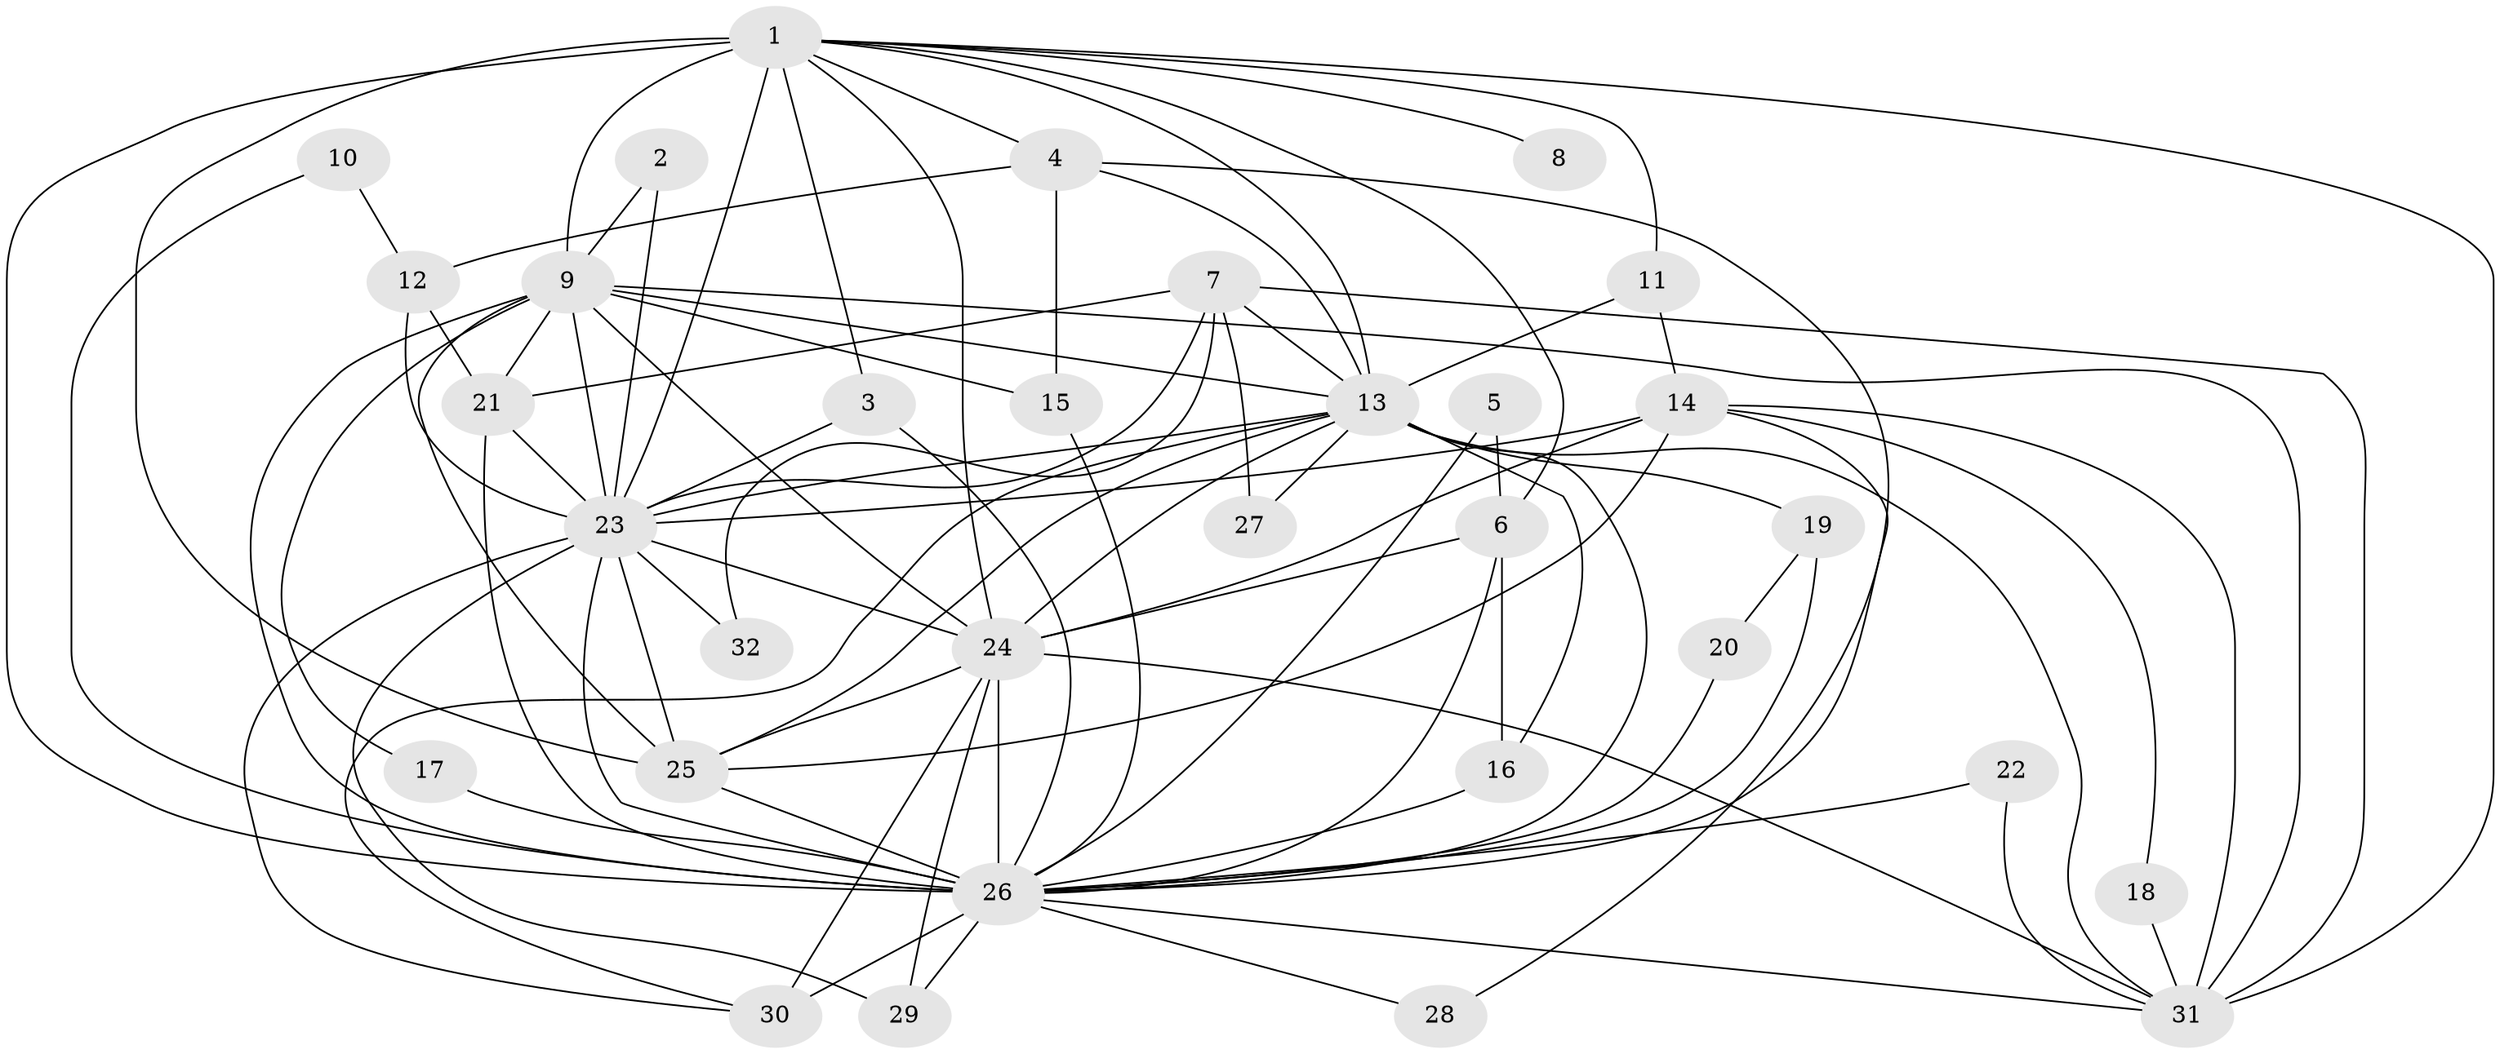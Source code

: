 // original degree distribution, {16: 0.031746031746031744, 11: 0.031746031746031744, 13: 0.015873015873015872, 17: 0.015873015873015872, 15: 0.015873015873015872, 14: 0.015873015873015872, 22: 0.015873015873015872, 18: 0.015873015873015872, 4: 0.07936507936507936, 5: 0.07936507936507936, 2: 0.5079365079365079, 6: 0.015873015873015872, 3: 0.14285714285714285, 7: 0.015873015873015872}
// Generated by graph-tools (version 1.1) at 2025/25/03/09/25 03:25:42]
// undirected, 32 vertices, 88 edges
graph export_dot {
graph [start="1"]
  node [color=gray90,style=filled];
  1;
  2;
  3;
  4;
  5;
  6;
  7;
  8;
  9;
  10;
  11;
  12;
  13;
  14;
  15;
  16;
  17;
  18;
  19;
  20;
  21;
  22;
  23;
  24;
  25;
  26;
  27;
  28;
  29;
  30;
  31;
  32;
  1 -- 3 [weight=1.0];
  1 -- 4 [weight=1.0];
  1 -- 6 [weight=1.0];
  1 -- 8 [weight=2.0];
  1 -- 9 [weight=2.0];
  1 -- 11 [weight=1.0];
  1 -- 13 [weight=2.0];
  1 -- 23 [weight=4.0];
  1 -- 24 [weight=3.0];
  1 -- 25 [weight=2.0];
  1 -- 26 [weight=5.0];
  1 -- 31 [weight=1.0];
  2 -- 9 [weight=1.0];
  2 -- 23 [weight=1.0];
  3 -- 23 [weight=1.0];
  3 -- 26 [weight=1.0];
  4 -- 12 [weight=1.0];
  4 -- 13 [weight=1.0];
  4 -- 15 [weight=1.0];
  4 -- 26 [weight=1.0];
  5 -- 6 [weight=1.0];
  5 -- 26 [weight=1.0];
  6 -- 16 [weight=1.0];
  6 -- 24 [weight=1.0];
  6 -- 26 [weight=1.0];
  7 -- 13 [weight=1.0];
  7 -- 21 [weight=1.0];
  7 -- 23 [weight=1.0];
  7 -- 27 [weight=1.0];
  7 -- 31 [weight=1.0];
  7 -- 32 [weight=1.0];
  9 -- 13 [weight=1.0];
  9 -- 15 [weight=1.0];
  9 -- 17 [weight=1.0];
  9 -- 21 [weight=1.0];
  9 -- 23 [weight=2.0];
  9 -- 24 [weight=1.0];
  9 -- 25 [weight=1.0];
  9 -- 26 [weight=2.0];
  9 -- 31 [weight=2.0];
  10 -- 12 [weight=1.0];
  10 -- 26 [weight=1.0];
  11 -- 13 [weight=1.0];
  11 -- 14 [weight=1.0];
  12 -- 21 [weight=1.0];
  12 -- 23 [weight=1.0];
  13 -- 16 [weight=1.0];
  13 -- 19 [weight=2.0];
  13 -- 23 [weight=2.0];
  13 -- 24 [weight=1.0];
  13 -- 25 [weight=1.0];
  13 -- 26 [weight=2.0];
  13 -- 27 [weight=1.0];
  13 -- 30 [weight=1.0];
  13 -- 31 [weight=1.0];
  14 -- 18 [weight=1.0];
  14 -- 23 [weight=1.0];
  14 -- 24 [weight=1.0];
  14 -- 25 [weight=1.0];
  14 -- 28 [weight=1.0];
  14 -- 31 [weight=1.0];
  15 -- 26 [weight=1.0];
  16 -- 26 [weight=2.0];
  17 -- 26 [weight=1.0];
  18 -- 31 [weight=1.0];
  19 -- 20 [weight=1.0];
  19 -- 26 [weight=1.0];
  20 -- 26 [weight=1.0];
  21 -- 23 [weight=1.0];
  21 -- 26 [weight=1.0];
  22 -- 26 [weight=1.0];
  22 -- 31 [weight=1.0];
  23 -- 24 [weight=3.0];
  23 -- 25 [weight=2.0];
  23 -- 26 [weight=5.0];
  23 -- 29 [weight=1.0];
  23 -- 30 [weight=1.0];
  23 -- 32 [weight=1.0];
  24 -- 25 [weight=1.0];
  24 -- 26 [weight=2.0];
  24 -- 29 [weight=1.0];
  24 -- 30 [weight=2.0];
  24 -- 31 [weight=1.0];
  25 -- 26 [weight=3.0];
  26 -- 28 [weight=1.0];
  26 -- 29 [weight=1.0];
  26 -- 30 [weight=2.0];
  26 -- 31 [weight=1.0];
}

